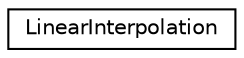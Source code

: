 digraph "Graphical Class Hierarchy"
{
  edge [fontname="Helvetica",fontsize="10",labelfontname="Helvetica",labelfontsize="10"];
  node [fontname="Helvetica",fontsize="10",shape=record];
  rankdir="LR";
  Node0 [label="LinearInterpolation",height=0.2,width=0.4,color="black", fillcolor="white", style="filled",URL="$class_linear_interpolation.html"];
}
